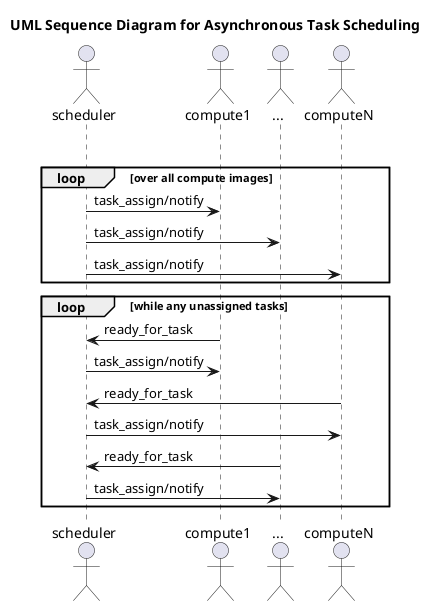 @startuml
Title UML Sequence Diagram for Asynchronous Task Scheduling

Actor scheduler
Actor compute1
Actor ...
Actor computeN

par

loop over all compute images
scheduler -> compute1 : task_assign/notify
scheduler -> ... : task_assign/notify
scheduler -> computeN : task_assign/notify
end

loop while any unassigned tasks
compute1 -> scheduler : ready_for_task
scheduler -> compute1 : task_assign/notify
computeN -> scheduler : ready_for_task
scheduler -> computeN : task_assign/notify

... -> scheduler : ready_for_task
scheduler -> ... : task_assign/notify




end







@enduml
